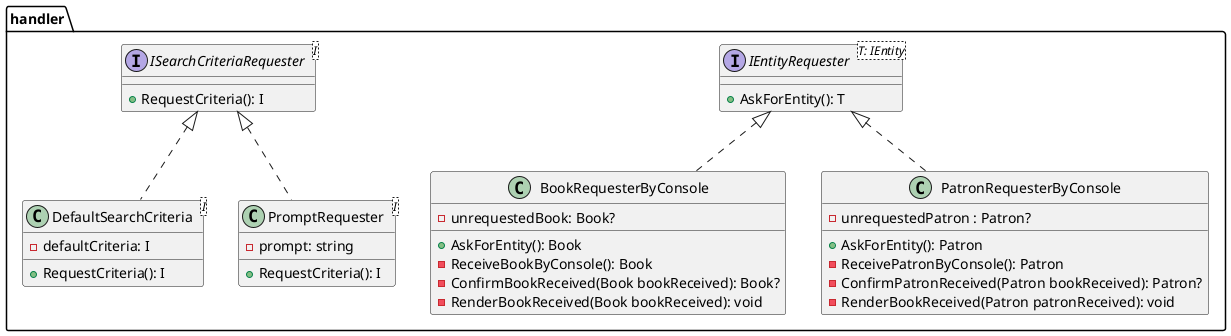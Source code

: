 @startuml
package handler {
    class BookRequesterByConsole {
        - unrequestedBook: Book?
        + AskForEntity(): Book
        - ReceiveBookByConsole(): Book
        - ConfirmBookReceived(Book bookReceived): Book?
        - RenderBookReceived(Book bookReceived): void
    }

    class PatronRequesterByConsole {
        - unrequestedPatron : Patron?
        + AskForEntity(): Patron
        - ReceivePatronByConsole(): Patron
        - ConfirmPatronReceived(Patron bookReceived): Patron?
        - RenderBookReceived(Patron patronReceived): void
    }


    interface IEntityRequester<T: IEntity> {
        + AskForEntity(): T
    }
    IEntityRequester <|.. BookRequesterByConsole
    IEntityRequester <|.. PatronRequesterByConsole


    class DefaultSearchCriteria<I> {
        - defaultCriteria: I
        + RequestCriteria(): I
    }

    class PromptRequester<I> {
        - prompt: string
        + RequestCriteria(): I
    }

    interface ISearchCriteriaRequester<I> {
        + RequestCriteria(): I
    }
    ISearchCriteriaRequester <|.. DefaultSearchCriteria
    ISearchCriteriaRequester <|.. PromptRequester
}
@enduml
